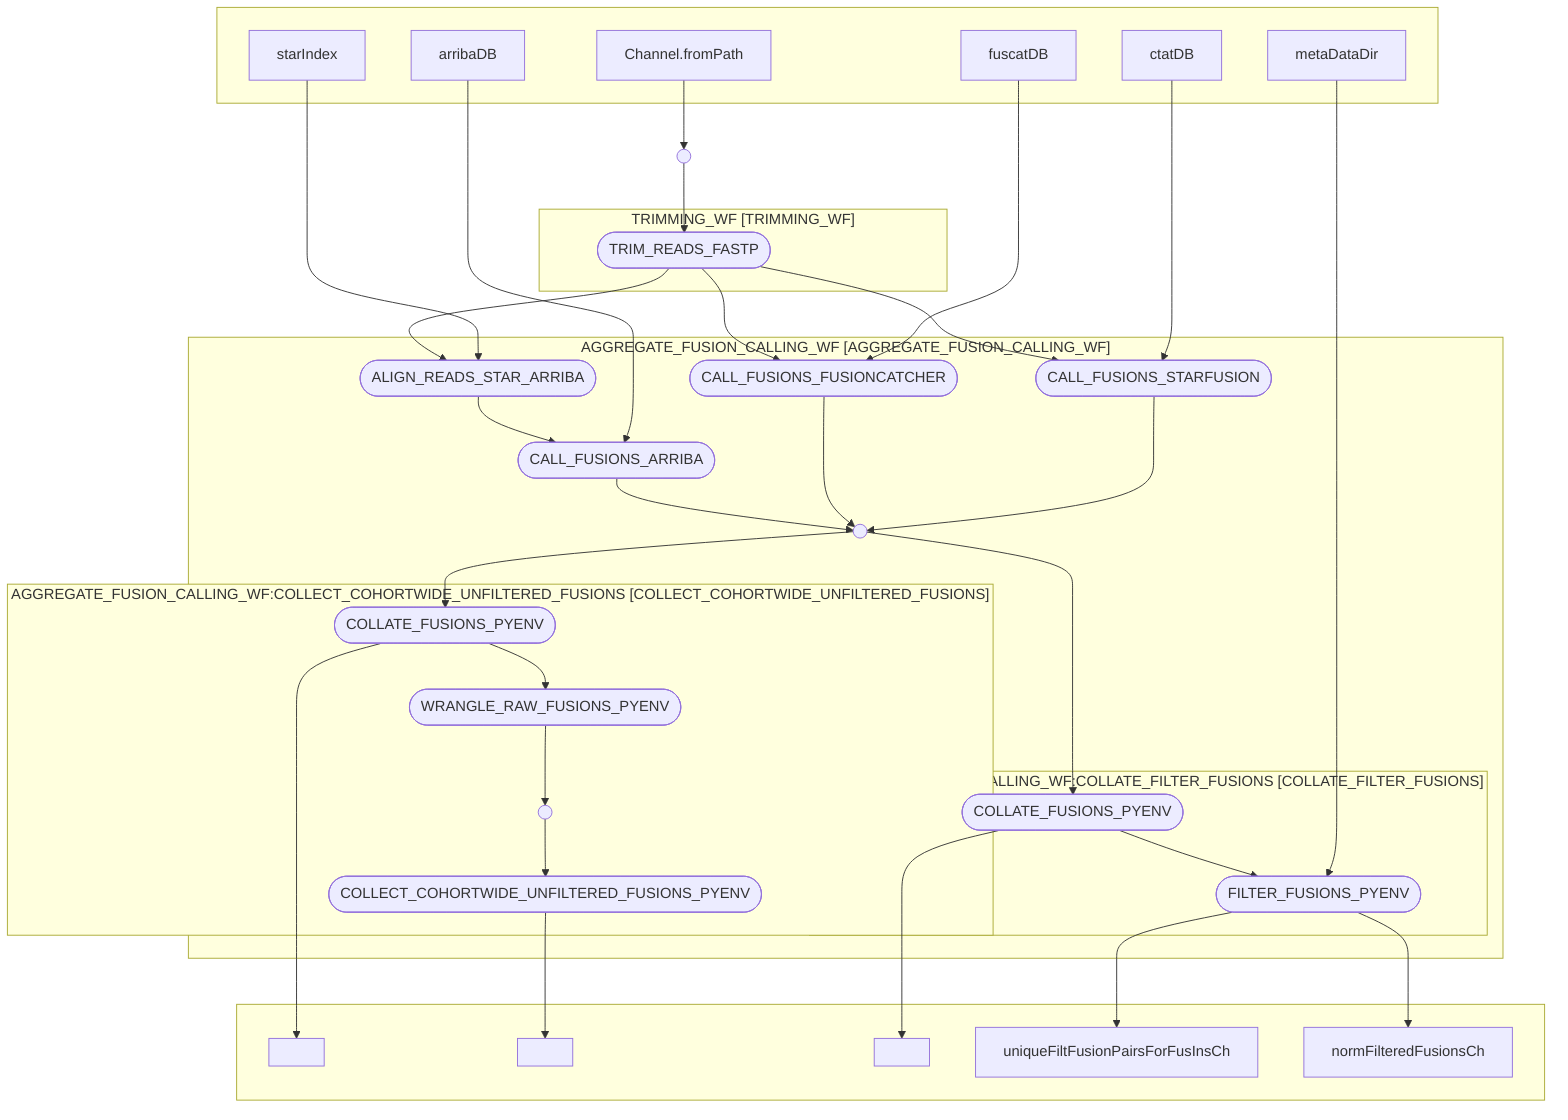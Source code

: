 flowchart TB
    subgraph " "
    v4["Channel.fromPath"]
    v18["starIndex"]
    v20["arribaDB"]
    v22["fuscatDB"]
    v24["ctatDB"]
    v36["metaDataDir"]
    end
    subgraph "TRIMMING_WF [TRIMMING_WF]"
    v17(["TRIM_READS_FASTP"])
    end
    subgraph "AGGREGATE_FUSION_CALLING_WF [AGGREGATE_FUSION_CALLING_WF]"
    v19(["ALIGN_READS_STAR_ARRIBA"])
    v21(["CALL_FUSIONS_ARRIBA"])
    v23(["CALL_FUSIONS_FUSIONCATCHER"])
    v25(["CALL_FUSIONS_STARFUSION"])
    subgraph "AGGREGATE_FUSION_CALLING_WF:COLLECT_COHORTWIDE_UNFILTERED_FUSIONS [COLLECT_COHORTWIDE_UNFILTERED_FUSIONS]"
    v28(["COLLATE_FUSIONS_PYENV"])
    v30(["WRANGLE_RAW_FUSIONS_PYENV"])
    v32(["COLLECT_COHORTWIDE_UNFILTERED_FUSIONS_PYENV"])
    v31(( ))
    end
    subgraph "AGGREGATE_FUSION_CALLING_WF:COLLATE_FILTER_FUSIONS [COLLATE_FILTER_FUSIONS]"
    v34(["COLLATE_FUSIONS_PYENV"])
    v37(["FILTER_FUSIONS_PYENV"])
    end
    v26(( ))
    end
    subgraph " "
    v29[" "]
    v33[" "]
    v35[" "]
    v38["uniqueFiltFusionPairsForFusInsCh"]
    v39["normFilteredFusionsCh"]
    end
    v5(( ))
    v4 --> v5
    v5 --> v17
    v17 --> v19
    v17 --> v23
    v17 --> v25
    v18 --> v19
    v19 --> v21
    v20 --> v21
    v21 --> v26
    v22 --> v23
    v23 --> v26
    v24 --> v25
    v25 --> v26
    v26 --> v28
    v28 --> v30
    v28 --> v29
    v30 --> v31
    v31 --> v32
    v32 --> v33
    v26 --> v34
    v34 --> v37
    v34 --> v35
    v36 --> v37
    v37 --> v39
    v37 --> v38